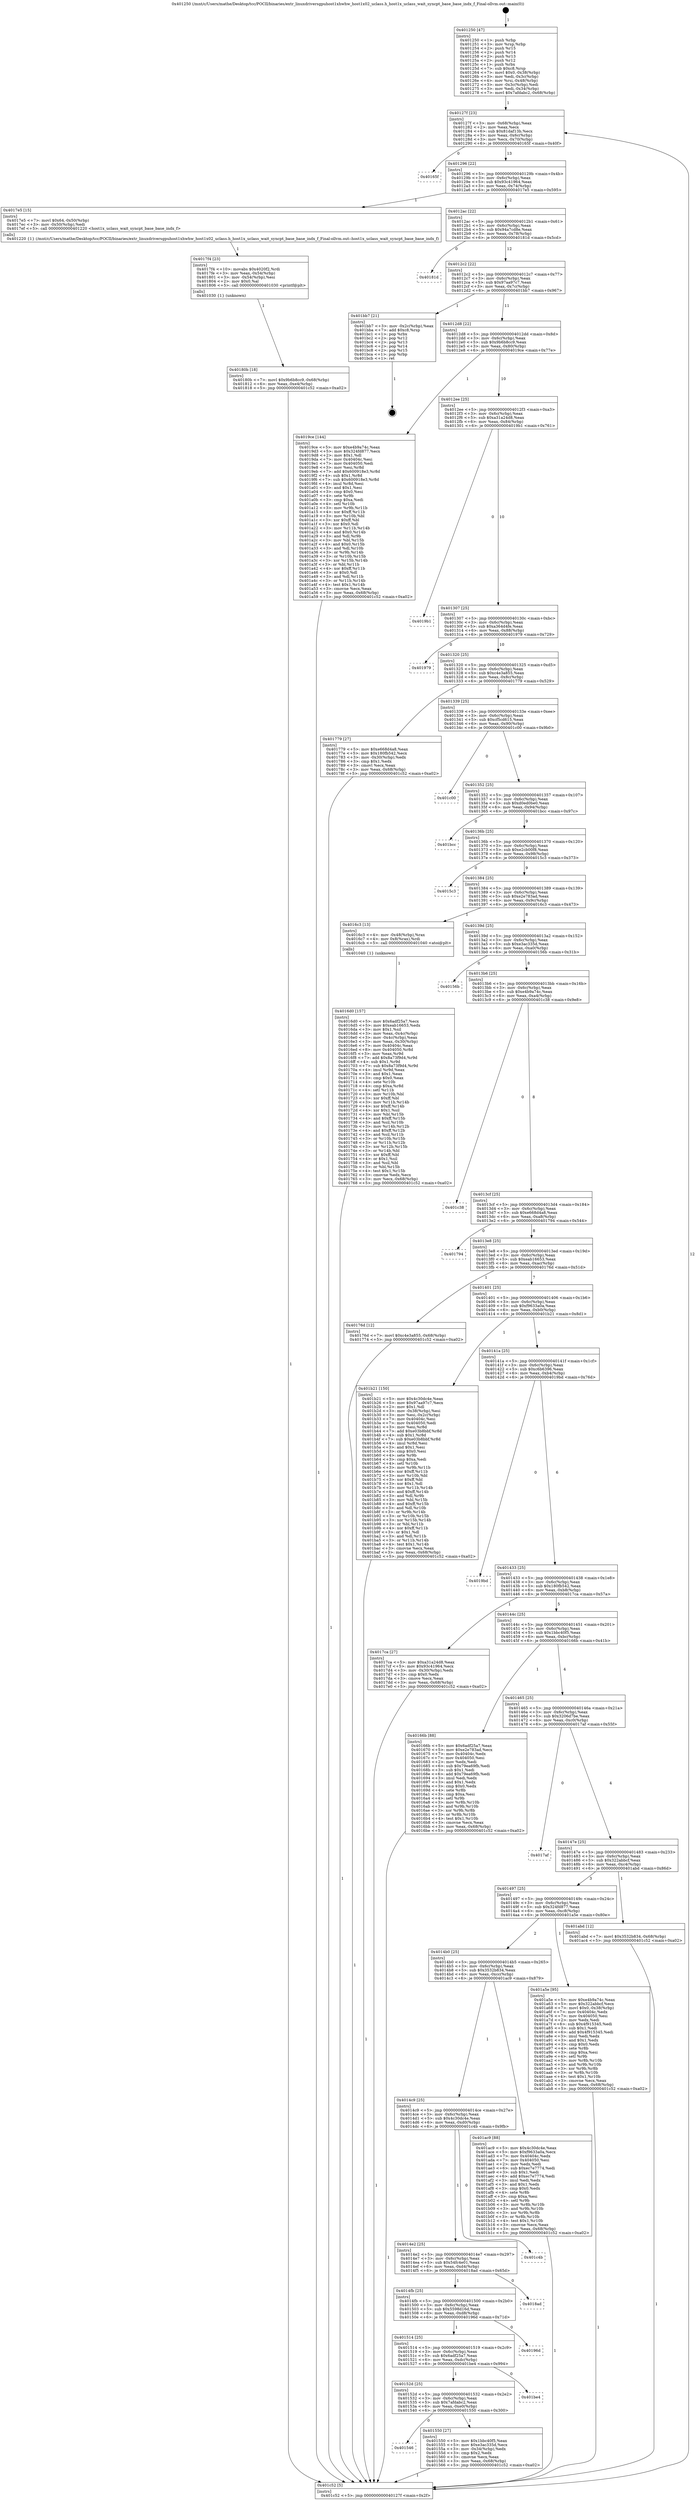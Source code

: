 digraph "0x401250" {
  label = "0x401250 (/mnt/c/Users/mathe/Desktop/tcc/POCII/binaries/extr_linuxdriversgpuhost1xhwhw_host1x02_uclass.h_host1x_uclass_wait_syncpt_base_base_indx_f_Final-ollvm.out::main(0))"
  labelloc = "t"
  node[shape=record]

  Entry [label="",width=0.3,height=0.3,shape=circle,fillcolor=black,style=filled]
  "0x40127f" [label="{
     0x40127f [23]\l
     | [instrs]\l
     &nbsp;&nbsp;0x40127f \<+3\>: mov -0x68(%rbp),%eax\l
     &nbsp;&nbsp;0x401282 \<+2\>: mov %eax,%ecx\l
     &nbsp;&nbsp;0x401284 \<+6\>: sub $0x81daf13b,%ecx\l
     &nbsp;&nbsp;0x40128a \<+3\>: mov %eax,-0x6c(%rbp)\l
     &nbsp;&nbsp;0x40128d \<+3\>: mov %ecx,-0x70(%rbp)\l
     &nbsp;&nbsp;0x401290 \<+6\>: je 000000000040165f \<main+0x40f\>\l
  }"]
  "0x40165f" [label="{
     0x40165f\l
  }", style=dashed]
  "0x401296" [label="{
     0x401296 [22]\l
     | [instrs]\l
     &nbsp;&nbsp;0x401296 \<+5\>: jmp 000000000040129b \<main+0x4b\>\l
     &nbsp;&nbsp;0x40129b \<+3\>: mov -0x6c(%rbp),%eax\l
     &nbsp;&nbsp;0x40129e \<+5\>: sub $0x93c41964,%eax\l
     &nbsp;&nbsp;0x4012a3 \<+3\>: mov %eax,-0x74(%rbp)\l
     &nbsp;&nbsp;0x4012a6 \<+6\>: je 00000000004017e5 \<main+0x595\>\l
  }"]
  Exit [label="",width=0.3,height=0.3,shape=circle,fillcolor=black,style=filled,peripheries=2]
  "0x4017e5" [label="{
     0x4017e5 [15]\l
     | [instrs]\l
     &nbsp;&nbsp;0x4017e5 \<+7\>: movl $0x64,-0x50(%rbp)\l
     &nbsp;&nbsp;0x4017ec \<+3\>: mov -0x50(%rbp),%edi\l
     &nbsp;&nbsp;0x4017ef \<+5\>: call 0000000000401220 \<host1x_uclass_wait_syncpt_base_base_indx_f\>\l
     | [calls]\l
     &nbsp;&nbsp;0x401220 \{1\} (/mnt/c/Users/mathe/Desktop/tcc/POCII/binaries/extr_linuxdriversgpuhost1xhwhw_host1x02_uclass.h_host1x_uclass_wait_syncpt_base_base_indx_f_Final-ollvm.out::host1x_uclass_wait_syncpt_base_base_indx_f)\l
  }"]
  "0x4012ac" [label="{
     0x4012ac [22]\l
     | [instrs]\l
     &nbsp;&nbsp;0x4012ac \<+5\>: jmp 00000000004012b1 \<main+0x61\>\l
     &nbsp;&nbsp;0x4012b1 \<+3\>: mov -0x6c(%rbp),%eax\l
     &nbsp;&nbsp;0x4012b4 \<+5\>: sub $0x94a7cd8e,%eax\l
     &nbsp;&nbsp;0x4012b9 \<+3\>: mov %eax,-0x78(%rbp)\l
     &nbsp;&nbsp;0x4012bc \<+6\>: je 000000000040181d \<main+0x5cd\>\l
  }"]
  "0x40180b" [label="{
     0x40180b [18]\l
     | [instrs]\l
     &nbsp;&nbsp;0x40180b \<+7\>: movl $0x9b6b8cc9,-0x68(%rbp)\l
     &nbsp;&nbsp;0x401812 \<+6\>: mov %eax,-0xe4(%rbp)\l
     &nbsp;&nbsp;0x401818 \<+5\>: jmp 0000000000401c52 \<main+0xa02\>\l
  }"]
  "0x40181d" [label="{
     0x40181d\l
  }", style=dashed]
  "0x4012c2" [label="{
     0x4012c2 [22]\l
     | [instrs]\l
     &nbsp;&nbsp;0x4012c2 \<+5\>: jmp 00000000004012c7 \<main+0x77\>\l
     &nbsp;&nbsp;0x4012c7 \<+3\>: mov -0x6c(%rbp),%eax\l
     &nbsp;&nbsp;0x4012ca \<+5\>: sub $0x97aa97c7,%eax\l
     &nbsp;&nbsp;0x4012cf \<+3\>: mov %eax,-0x7c(%rbp)\l
     &nbsp;&nbsp;0x4012d2 \<+6\>: je 0000000000401bb7 \<main+0x967\>\l
  }"]
  "0x4017f4" [label="{
     0x4017f4 [23]\l
     | [instrs]\l
     &nbsp;&nbsp;0x4017f4 \<+10\>: movabs $0x4020f2,%rdi\l
     &nbsp;&nbsp;0x4017fe \<+3\>: mov %eax,-0x54(%rbp)\l
     &nbsp;&nbsp;0x401801 \<+3\>: mov -0x54(%rbp),%esi\l
     &nbsp;&nbsp;0x401804 \<+2\>: mov $0x0,%al\l
     &nbsp;&nbsp;0x401806 \<+5\>: call 0000000000401030 \<printf@plt\>\l
     | [calls]\l
     &nbsp;&nbsp;0x401030 \{1\} (unknown)\l
  }"]
  "0x401bb7" [label="{
     0x401bb7 [21]\l
     | [instrs]\l
     &nbsp;&nbsp;0x401bb7 \<+3\>: mov -0x2c(%rbp),%eax\l
     &nbsp;&nbsp;0x401bba \<+7\>: add $0xc8,%rsp\l
     &nbsp;&nbsp;0x401bc1 \<+1\>: pop %rbx\l
     &nbsp;&nbsp;0x401bc2 \<+2\>: pop %r12\l
     &nbsp;&nbsp;0x401bc4 \<+2\>: pop %r13\l
     &nbsp;&nbsp;0x401bc6 \<+2\>: pop %r14\l
     &nbsp;&nbsp;0x401bc8 \<+2\>: pop %r15\l
     &nbsp;&nbsp;0x401bca \<+1\>: pop %rbp\l
     &nbsp;&nbsp;0x401bcb \<+1\>: ret\l
  }"]
  "0x4012d8" [label="{
     0x4012d8 [22]\l
     | [instrs]\l
     &nbsp;&nbsp;0x4012d8 \<+5\>: jmp 00000000004012dd \<main+0x8d\>\l
     &nbsp;&nbsp;0x4012dd \<+3\>: mov -0x6c(%rbp),%eax\l
     &nbsp;&nbsp;0x4012e0 \<+5\>: sub $0x9b6b8cc9,%eax\l
     &nbsp;&nbsp;0x4012e5 \<+3\>: mov %eax,-0x80(%rbp)\l
     &nbsp;&nbsp;0x4012e8 \<+6\>: je 00000000004019ce \<main+0x77e\>\l
  }"]
  "0x4016d0" [label="{
     0x4016d0 [157]\l
     | [instrs]\l
     &nbsp;&nbsp;0x4016d0 \<+5\>: mov $0x6adf25a7,%ecx\l
     &nbsp;&nbsp;0x4016d5 \<+5\>: mov $0xeab16653,%edx\l
     &nbsp;&nbsp;0x4016da \<+3\>: mov $0x1,%sil\l
     &nbsp;&nbsp;0x4016dd \<+3\>: mov %eax,-0x4c(%rbp)\l
     &nbsp;&nbsp;0x4016e0 \<+3\>: mov -0x4c(%rbp),%eax\l
     &nbsp;&nbsp;0x4016e3 \<+3\>: mov %eax,-0x30(%rbp)\l
     &nbsp;&nbsp;0x4016e6 \<+7\>: mov 0x40404c,%eax\l
     &nbsp;&nbsp;0x4016ed \<+8\>: mov 0x404050,%r8d\l
     &nbsp;&nbsp;0x4016f5 \<+3\>: mov %eax,%r9d\l
     &nbsp;&nbsp;0x4016f8 \<+7\>: add $0x8a73f9d4,%r9d\l
     &nbsp;&nbsp;0x4016ff \<+4\>: sub $0x1,%r9d\l
     &nbsp;&nbsp;0x401703 \<+7\>: sub $0x8a73f9d4,%r9d\l
     &nbsp;&nbsp;0x40170a \<+4\>: imul %r9d,%eax\l
     &nbsp;&nbsp;0x40170e \<+3\>: and $0x1,%eax\l
     &nbsp;&nbsp;0x401711 \<+3\>: cmp $0x0,%eax\l
     &nbsp;&nbsp;0x401714 \<+4\>: sete %r10b\l
     &nbsp;&nbsp;0x401718 \<+4\>: cmp $0xa,%r8d\l
     &nbsp;&nbsp;0x40171c \<+4\>: setl %r11b\l
     &nbsp;&nbsp;0x401720 \<+3\>: mov %r10b,%bl\l
     &nbsp;&nbsp;0x401723 \<+3\>: xor $0xff,%bl\l
     &nbsp;&nbsp;0x401726 \<+3\>: mov %r11b,%r14b\l
     &nbsp;&nbsp;0x401729 \<+4\>: xor $0xff,%r14b\l
     &nbsp;&nbsp;0x40172d \<+4\>: xor $0x1,%sil\l
     &nbsp;&nbsp;0x401731 \<+3\>: mov %bl,%r15b\l
     &nbsp;&nbsp;0x401734 \<+4\>: and $0xff,%r15b\l
     &nbsp;&nbsp;0x401738 \<+3\>: and %sil,%r10b\l
     &nbsp;&nbsp;0x40173b \<+3\>: mov %r14b,%r12b\l
     &nbsp;&nbsp;0x40173e \<+4\>: and $0xff,%r12b\l
     &nbsp;&nbsp;0x401742 \<+3\>: and %sil,%r11b\l
     &nbsp;&nbsp;0x401745 \<+3\>: or %r10b,%r15b\l
     &nbsp;&nbsp;0x401748 \<+3\>: or %r11b,%r12b\l
     &nbsp;&nbsp;0x40174b \<+3\>: xor %r12b,%r15b\l
     &nbsp;&nbsp;0x40174e \<+3\>: or %r14b,%bl\l
     &nbsp;&nbsp;0x401751 \<+3\>: xor $0xff,%bl\l
     &nbsp;&nbsp;0x401754 \<+4\>: or $0x1,%sil\l
     &nbsp;&nbsp;0x401758 \<+3\>: and %sil,%bl\l
     &nbsp;&nbsp;0x40175b \<+3\>: or %bl,%r15b\l
     &nbsp;&nbsp;0x40175e \<+4\>: test $0x1,%r15b\l
     &nbsp;&nbsp;0x401762 \<+3\>: cmovne %edx,%ecx\l
     &nbsp;&nbsp;0x401765 \<+3\>: mov %ecx,-0x68(%rbp)\l
     &nbsp;&nbsp;0x401768 \<+5\>: jmp 0000000000401c52 \<main+0xa02\>\l
  }"]
  "0x4019ce" [label="{
     0x4019ce [144]\l
     | [instrs]\l
     &nbsp;&nbsp;0x4019ce \<+5\>: mov $0xe4b9a74c,%eax\l
     &nbsp;&nbsp;0x4019d3 \<+5\>: mov $0x324fd877,%ecx\l
     &nbsp;&nbsp;0x4019d8 \<+2\>: mov $0x1,%dl\l
     &nbsp;&nbsp;0x4019da \<+7\>: mov 0x40404c,%esi\l
     &nbsp;&nbsp;0x4019e1 \<+7\>: mov 0x404050,%edi\l
     &nbsp;&nbsp;0x4019e8 \<+3\>: mov %esi,%r8d\l
     &nbsp;&nbsp;0x4019eb \<+7\>: add $0x600918e3,%r8d\l
     &nbsp;&nbsp;0x4019f2 \<+4\>: sub $0x1,%r8d\l
     &nbsp;&nbsp;0x4019f6 \<+7\>: sub $0x600918e3,%r8d\l
     &nbsp;&nbsp;0x4019fd \<+4\>: imul %r8d,%esi\l
     &nbsp;&nbsp;0x401a01 \<+3\>: and $0x1,%esi\l
     &nbsp;&nbsp;0x401a04 \<+3\>: cmp $0x0,%esi\l
     &nbsp;&nbsp;0x401a07 \<+4\>: sete %r9b\l
     &nbsp;&nbsp;0x401a0b \<+3\>: cmp $0xa,%edi\l
     &nbsp;&nbsp;0x401a0e \<+4\>: setl %r10b\l
     &nbsp;&nbsp;0x401a12 \<+3\>: mov %r9b,%r11b\l
     &nbsp;&nbsp;0x401a15 \<+4\>: xor $0xff,%r11b\l
     &nbsp;&nbsp;0x401a19 \<+3\>: mov %r10b,%bl\l
     &nbsp;&nbsp;0x401a1c \<+3\>: xor $0xff,%bl\l
     &nbsp;&nbsp;0x401a1f \<+3\>: xor $0x0,%dl\l
     &nbsp;&nbsp;0x401a22 \<+3\>: mov %r11b,%r14b\l
     &nbsp;&nbsp;0x401a25 \<+4\>: and $0x0,%r14b\l
     &nbsp;&nbsp;0x401a29 \<+3\>: and %dl,%r9b\l
     &nbsp;&nbsp;0x401a2c \<+3\>: mov %bl,%r15b\l
     &nbsp;&nbsp;0x401a2f \<+4\>: and $0x0,%r15b\l
     &nbsp;&nbsp;0x401a33 \<+3\>: and %dl,%r10b\l
     &nbsp;&nbsp;0x401a36 \<+3\>: or %r9b,%r14b\l
     &nbsp;&nbsp;0x401a39 \<+3\>: or %r10b,%r15b\l
     &nbsp;&nbsp;0x401a3c \<+3\>: xor %r15b,%r14b\l
     &nbsp;&nbsp;0x401a3f \<+3\>: or %bl,%r11b\l
     &nbsp;&nbsp;0x401a42 \<+4\>: xor $0xff,%r11b\l
     &nbsp;&nbsp;0x401a46 \<+3\>: or $0x0,%dl\l
     &nbsp;&nbsp;0x401a49 \<+3\>: and %dl,%r11b\l
     &nbsp;&nbsp;0x401a4c \<+3\>: or %r11b,%r14b\l
     &nbsp;&nbsp;0x401a4f \<+4\>: test $0x1,%r14b\l
     &nbsp;&nbsp;0x401a53 \<+3\>: cmovne %ecx,%eax\l
     &nbsp;&nbsp;0x401a56 \<+3\>: mov %eax,-0x68(%rbp)\l
     &nbsp;&nbsp;0x401a59 \<+5\>: jmp 0000000000401c52 \<main+0xa02\>\l
  }"]
  "0x4012ee" [label="{
     0x4012ee [25]\l
     | [instrs]\l
     &nbsp;&nbsp;0x4012ee \<+5\>: jmp 00000000004012f3 \<main+0xa3\>\l
     &nbsp;&nbsp;0x4012f3 \<+3\>: mov -0x6c(%rbp),%eax\l
     &nbsp;&nbsp;0x4012f6 \<+5\>: sub $0xa31a24d8,%eax\l
     &nbsp;&nbsp;0x4012fb \<+6\>: mov %eax,-0x84(%rbp)\l
     &nbsp;&nbsp;0x401301 \<+6\>: je 00000000004019b1 \<main+0x761\>\l
  }"]
  "0x401250" [label="{
     0x401250 [47]\l
     | [instrs]\l
     &nbsp;&nbsp;0x401250 \<+1\>: push %rbp\l
     &nbsp;&nbsp;0x401251 \<+3\>: mov %rsp,%rbp\l
     &nbsp;&nbsp;0x401254 \<+2\>: push %r15\l
     &nbsp;&nbsp;0x401256 \<+2\>: push %r14\l
     &nbsp;&nbsp;0x401258 \<+2\>: push %r13\l
     &nbsp;&nbsp;0x40125a \<+2\>: push %r12\l
     &nbsp;&nbsp;0x40125c \<+1\>: push %rbx\l
     &nbsp;&nbsp;0x40125d \<+7\>: sub $0xc8,%rsp\l
     &nbsp;&nbsp;0x401264 \<+7\>: movl $0x0,-0x38(%rbp)\l
     &nbsp;&nbsp;0x40126b \<+3\>: mov %edi,-0x3c(%rbp)\l
     &nbsp;&nbsp;0x40126e \<+4\>: mov %rsi,-0x48(%rbp)\l
     &nbsp;&nbsp;0x401272 \<+3\>: mov -0x3c(%rbp),%edi\l
     &nbsp;&nbsp;0x401275 \<+3\>: mov %edi,-0x34(%rbp)\l
     &nbsp;&nbsp;0x401278 \<+7\>: movl $0x7afdabc2,-0x68(%rbp)\l
  }"]
  "0x4019b1" [label="{
     0x4019b1\l
  }", style=dashed]
  "0x401307" [label="{
     0x401307 [25]\l
     | [instrs]\l
     &nbsp;&nbsp;0x401307 \<+5\>: jmp 000000000040130c \<main+0xbc\>\l
     &nbsp;&nbsp;0x40130c \<+3\>: mov -0x6c(%rbp),%eax\l
     &nbsp;&nbsp;0x40130f \<+5\>: sub $0xa364d4fe,%eax\l
     &nbsp;&nbsp;0x401314 \<+6\>: mov %eax,-0x88(%rbp)\l
     &nbsp;&nbsp;0x40131a \<+6\>: je 0000000000401979 \<main+0x729\>\l
  }"]
  "0x401c52" [label="{
     0x401c52 [5]\l
     | [instrs]\l
     &nbsp;&nbsp;0x401c52 \<+5\>: jmp 000000000040127f \<main+0x2f\>\l
  }"]
  "0x401979" [label="{
     0x401979\l
  }", style=dashed]
  "0x401320" [label="{
     0x401320 [25]\l
     | [instrs]\l
     &nbsp;&nbsp;0x401320 \<+5\>: jmp 0000000000401325 \<main+0xd5\>\l
     &nbsp;&nbsp;0x401325 \<+3\>: mov -0x6c(%rbp),%eax\l
     &nbsp;&nbsp;0x401328 \<+5\>: sub $0xc4e3a855,%eax\l
     &nbsp;&nbsp;0x40132d \<+6\>: mov %eax,-0x8c(%rbp)\l
     &nbsp;&nbsp;0x401333 \<+6\>: je 0000000000401779 \<main+0x529\>\l
  }"]
  "0x401546" [label="{
     0x401546\l
  }", style=dashed]
  "0x401779" [label="{
     0x401779 [27]\l
     | [instrs]\l
     &nbsp;&nbsp;0x401779 \<+5\>: mov $0xe668d4a8,%eax\l
     &nbsp;&nbsp;0x40177e \<+5\>: mov $0x180fb542,%ecx\l
     &nbsp;&nbsp;0x401783 \<+3\>: mov -0x30(%rbp),%edx\l
     &nbsp;&nbsp;0x401786 \<+3\>: cmp $0x1,%edx\l
     &nbsp;&nbsp;0x401789 \<+3\>: cmovl %ecx,%eax\l
     &nbsp;&nbsp;0x40178c \<+3\>: mov %eax,-0x68(%rbp)\l
     &nbsp;&nbsp;0x40178f \<+5\>: jmp 0000000000401c52 \<main+0xa02\>\l
  }"]
  "0x401339" [label="{
     0x401339 [25]\l
     | [instrs]\l
     &nbsp;&nbsp;0x401339 \<+5\>: jmp 000000000040133e \<main+0xee\>\l
     &nbsp;&nbsp;0x40133e \<+3\>: mov -0x6c(%rbp),%eax\l
     &nbsp;&nbsp;0x401341 \<+5\>: sub $0xcf5cd615,%eax\l
     &nbsp;&nbsp;0x401346 \<+6\>: mov %eax,-0x90(%rbp)\l
     &nbsp;&nbsp;0x40134c \<+6\>: je 0000000000401c00 \<main+0x9b0\>\l
  }"]
  "0x401550" [label="{
     0x401550 [27]\l
     | [instrs]\l
     &nbsp;&nbsp;0x401550 \<+5\>: mov $0x1bbc40f5,%eax\l
     &nbsp;&nbsp;0x401555 \<+5\>: mov $0xe3ac335d,%ecx\l
     &nbsp;&nbsp;0x40155a \<+3\>: mov -0x34(%rbp),%edx\l
     &nbsp;&nbsp;0x40155d \<+3\>: cmp $0x2,%edx\l
     &nbsp;&nbsp;0x401560 \<+3\>: cmovne %ecx,%eax\l
     &nbsp;&nbsp;0x401563 \<+3\>: mov %eax,-0x68(%rbp)\l
     &nbsp;&nbsp;0x401566 \<+5\>: jmp 0000000000401c52 \<main+0xa02\>\l
  }"]
  "0x401c00" [label="{
     0x401c00\l
  }", style=dashed]
  "0x401352" [label="{
     0x401352 [25]\l
     | [instrs]\l
     &nbsp;&nbsp;0x401352 \<+5\>: jmp 0000000000401357 \<main+0x107\>\l
     &nbsp;&nbsp;0x401357 \<+3\>: mov -0x6c(%rbp),%eax\l
     &nbsp;&nbsp;0x40135a \<+5\>: sub $0xd0ed0be0,%eax\l
     &nbsp;&nbsp;0x40135f \<+6\>: mov %eax,-0x94(%rbp)\l
     &nbsp;&nbsp;0x401365 \<+6\>: je 0000000000401bcc \<main+0x97c\>\l
  }"]
  "0x40152d" [label="{
     0x40152d [25]\l
     | [instrs]\l
     &nbsp;&nbsp;0x40152d \<+5\>: jmp 0000000000401532 \<main+0x2e2\>\l
     &nbsp;&nbsp;0x401532 \<+3\>: mov -0x6c(%rbp),%eax\l
     &nbsp;&nbsp;0x401535 \<+5\>: sub $0x7afdabc2,%eax\l
     &nbsp;&nbsp;0x40153a \<+6\>: mov %eax,-0xe0(%rbp)\l
     &nbsp;&nbsp;0x401540 \<+6\>: je 0000000000401550 \<main+0x300\>\l
  }"]
  "0x401bcc" [label="{
     0x401bcc\l
  }", style=dashed]
  "0x40136b" [label="{
     0x40136b [25]\l
     | [instrs]\l
     &nbsp;&nbsp;0x40136b \<+5\>: jmp 0000000000401370 \<main+0x120\>\l
     &nbsp;&nbsp;0x401370 \<+3\>: mov -0x6c(%rbp),%eax\l
     &nbsp;&nbsp;0x401373 \<+5\>: sub $0xe2cb00f8,%eax\l
     &nbsp;&nbsp;0x401378 \<+6\>: mov %eax,-0x98(%rbp)\l
     &nbsp;&nbsp;0x40137e \<+6\>: je 00000000004015c3 \<main+0x373\>\l
  }"]
  "0x401be4" [label="{
     0x401be4\l
  }", style=dashed]
  "0x4015c3" [label="{
     0x4015c3\l
  }", style=dashed]
  "0x401384" [label="{
     0x401384 [25]\l
     | [instrs]\l
     &nbsp;&nbsp;0x401384 \<+5\>: jmp 0000000000401389 \<main+0x139\>\l
     &nbsp;&nbsp;0x401389 \<+3\>: mov -0x6c(%rbp),%eax\l
     &nbsp;&nbsp;0x40138c \<+5\>: sub $0xe2e783ad,%eax\l
     &nbsp;&nbsp;0x401391 \<+6\>: mov %eax,-0x9c(%rbp)\l
     &nbsp;&nbsp;0x401397 \<+6\>: je 00000000004016c3 \<main+0x473\>\l
  }"]
  "0x401514" [label="{
     0x401514 [25]\l
     | [instrs]\l
     &nbsp;&nbsp;0x401514 \<+5\>: jmp 0000000000401519 \<main+0x2c9\>\l
     &nbsp;&nbsp;0x401519 \<+3\>: mov -0x6c(%rbp),%eax\l
     &nbsp;&nbsp;0x40151c \<+5\>: sub $0x6adf25a7,%eax\l
     &nbsp;&nbsp;0x401521 \<+6\>: mov %eax,-0xdc(%rbp)\l
     &nbsp;&nbsp;0x401527 \<+6\>: je 0000000000401be4 \<main+0x994\>\l
  }"]
  "0x4016c3" [label="{
     0x4016c3 [13]\l
     | [instrs]\l
     &nbsp;&nbsp;0x4016c3 \<+4\>: mov -0x48(%rbp),%rax\l
     &nbsp;&nbsp;0x4016c7 \<+4\>: mov 0x8(%rax),%rdi\l
     &nbsp;&nbsp;0x4016cb \<+5\>: call 0000000000401040 \<atoi@plt\>\l
     | [calls]\l
     &nbsp;&nbsp;0x401040 \{1\} (unknown)\l
  }"]
  "0x40139d" [label="{
     0x40139d [25]\l
     | [instrs]\l
     &nbsp;&nbsp;0x40139d \<+5\>: jmp 00000000004013a2 \<main+0x152\>\l
     &nbsp;&nbsp;0x4013a2 \<+3\>: mov -0x6c(%rbp),%eax\l
     &nbsp;&nbsp;0x4013a5 \<+5\>: sub $0xe3ac335d,%eax\l
     &nbsp;&nbsp;0x4013aa \<+6\>: mov %eax,-0xa0(%rbp)\l
     &nbsp;&nbsp;0x4013b0 \<+6\>: je 000000000040156b \<main+0x31b\>\l
  }"]
  "0x40196d" [label="{
     0x40196d\l
  }", style=dashed]
  "0x40156b" [label="{
     0x40156b\l
  }", style=dashed]
  "0x4013b6" [label="{
     0x4013b6 [25]\l
     | [instrs]\l
     &nbsp;&nbsp;0x4013b6 \<+5\>: jmp 00000000004013bb \<main+0x16b\>\l
     &nbsp;&nbsp;0x4013bb \<+3\>: mov -0x6c(%rbp),%eax\l
     &nbsp;&nbsp;0x4013be \<+5\>: sub $0xe4b9a74c,%eax\l
     &nbsp;&nbsp;0x4013c3 \<+6\>: mov %eax,-0xa4(%rbp)\l
     &nbsp;&nbsp;0x4013c9 \<+6\>: je 0000000000401c38 \<main+0x9e8\>\l
  }"]
  "0x4014fb" [label="{
     0x4014fb [25]\l
     | [instrs]\l
     &nbsp;&nbsp;0x4014fb \<+5\>: jmp 0000000000401500 \<main+0x2b0\>\l
     &nbsp;&nbsp;0x401500 \<+3\>: mov -0x6c(%rbp),%eax\l
     &nbsp;&nbsp;0x401503 \<+5\>: sub $0x5598d16d,%eax\l
     &nbsp;&nbsp;0x401508 \<+6\>: mov %eax,-0xd8(%rbp)\l
     &nbsp;&nbsp;0x40150e \<+6\>: je 000000000040196d \<main+0x71d\>\l
  }"]
  "0x401c38" [label="{
     0x401c38\l
  }", style=dashed]
  "0x4013cf" [label="{
     0x4013cf [25]\l
     | [instrs]\l
     &nbsp;&nbsp;0x4013cf \<+5\>: jmp 00000000004013d4 \<main+0x184\>\l
     &nbsp;&nbsp;0x4013d4 \<+3\>: mov -0x6c(%rbp),%eax\l
     &nbsp;&nbsp;0x4013d7 \<+5\>: sub $0xe668d4a8,%eax\l
     &nbsp;&nbsp;0x4013dc \<+6\>: mov %eax,-0xa8(%rbp)\l
     &nbsp;&nbsp;0x4013e2 \<+6\>: je 0000000000401794 \<main+0x544\>\l
  }"]
  "0x4018ad" [label="{
     0x4018ad\l
  }", style=dashed]
  "0x401794" [label="{
     0x401794\l
  }", style=dashed]
  "0x4013e8" [label="{
     0x4013e8 [25]\l
     | [instrs]\l
     &nbsp;&nbsp;0x4013e8 \<+5\>: jmp 00000000004013ed \<main+0x19d\>\l
     &nbsp;&nbsp;0x4013ed \<+3\>: mov -0x6c(%rbp),%eax\l
     &nbsp;&nbsp;0x4013f0 \<+5\>: sub $0xeab16653,%eax\l
     &nbsp;&nbsp;0x4013f5 \<+6\>: mov %eax,-0xac(%rbp)\l
     &nbsp;&nbsp;0x4013fb \<+6\>: je 000000000040176d \<main+0x51d\>\l
  }"]
  "0x4014e2" [label="{
     0x4014e2 [25]\l
     | [instrs]\l
     &nbsp;&nbsp;0x4014e2 \<+5\>: jmp 00000000004014e7 \<main+0x297\>\l
     &nbsp;&nbsp;0x4014e7 \<+3\>: mov -0x6c(%rbp),%eax\l
     &nbsp;&nbsp;0x4014ea \<+5\>: sub $0x54fc4e01,%eax\l
     &nbsp;&nbsp;0x4014ef \<+6\>: mov %eax,-0xd4(%rbp)\l
     &nbsp;&nbsp;0x4014f5 \<+6\>: je 00000000004018ad \<main+0x65d\>\l
  }"]
  "0x40176d" [label="{
     0x40176d [12]\l
     | [instrs]\l
     &nbsp;&nbsp;0x40176d \<+7\>: movl $0xc4e3a855,-0x68(%rbp)\l
     &nbsp;&nbsp;0x401774 \<+5\>: jmp 0000000000401c52 \<main+0xa02\>\l
  }"]
  "0x401401" [label="{
     0x401401 [25]\l
     | [instrs]\l
     &nbsp;&nbsp;0x401401 \<+5\>: jmp 0000000000401406 \<main+0x1b6\>\l
     &nbsp;&nbsp;0x401406 \<+3\>: mov -0x6c(%rbp),%eax\l
     &nbsp;&nbsp;0x401409 \<+5\>: sub $0xf9633a0a,%eax\l
     &nbsp;&nbsp;0x40140e \<+6\>: mov %eax,-0xb0(%rbp)\l
     &nbsp;&nbsp;0x401414 \<+6\>: je 0000000000401b21 \<main+0x8d1\>\l
  }"]
  "0x401c4b" [label="{
     0x401c4b\l
  }", style=dashed]
  "0x401b21" [label="{
     0x401b21 [150]\l
     | [instrs]\l
     &nbsp;&nbsp;0x401b21 \<+5\>: mov $0x4c30dc4e,%eax\l
     &nbsp;&nbsp;0x401b26 \<+5\>: mov $0x97aa97c7,%ecx\l
     &nbsp;&nbsp;0x401b2b \<+2\>: mov $0x1,%dl\l
     &nbsp;&nbsp;0x401b2d \<+3\>: mov -0x38(%rbp),%esi\l
     &nbsp;&nbsp;0x401b30 \<+3\>: mov %esi,-0x2c(%rbp)\l
     &nbsp;&nbsp;0x401b33 \<+7\>: mov 0x40404c,%esi\l
     &nbsp;&nbsp;0x401b3a \<+7\>: mov 0x404050,%edi\l
     &nbsp;&nbsp;0x401b41 \<+3\>: mov %esi,%r8d\l
     &nbsp;&nbsp;0x401b44 \<+7\>: add $0xe03b8bbf,%r8d\l
     &nbsp;&nbsp;0x401b4b \<+4\>: sub $0x1,%r8d\l
     &nbsp;&nbsp;0x401b4f \<+7\>: sub $0xe03b8bbf,%r8d\l
     &nbsp;&nbsp;0x401b56 \<+4\>: imul %r8d,%esi\l
     &nbsp;&nbsp;0x401b5a \<+3\>: and $0x1,%esi\l
     &nbsp;&nbsp;0x401b5d \<+3\>: cmp $0x0,%esi\l
     &nbsp;&nbsp;0x401b60 \<+4\>: sete %r9b\l
     &nbsp;&nbsp;0x401b64 \<+3\>: cmp $0xa,%edi\l
     &nbsp;&nbsp;0x401b67 \<+4\>: setl %r10b\l
     &nbsp;&nbsp;0x401b6b \<+3\>: mov %r9b,%r11b\l
     &nbsp;&nbsp;0x401b6e \<+4\>: xor $0xff,%r11b\l
     &nbsp;&nbsp;0x401b72 \<+3\>: mov %r10b,%bl\l
     &nbsp;&nbsp;0x401b75 \<+3\>: xor $0xff,%bl\l
     &nbsp;&nbsp;0x401b78 \<+3\>: xor $0x1,%dl\l
     &nbsp;&nbsp;0x401b7b \<+3\>: mov %r11b,%r14b\l
     &nbsp;&nbsp;0x401b7e \<+4\>: and $0xff,%r14b\l
     &nbsp;&nbsp;0x401b82 \<+3\>: and %dl,%r9b\l
     &nbsp;&nbsp;0x401b85 \<+3\>: mov %bl,%r15b\l
     &nbsp;&nbsp;0x401b88 \<+4\>: and $0xff,%r15b\l
     &nbsp;&nbsp;0x401b8c \<+3\>: and %dl,%r10b\l
     &nbsp;&nbsp;0x401b8f \<+3\>: or %r9b,%r14b\l
     &nbsp;&nbsp;0x401b92 \<+3\>: or %r10b,%r15b\l
     &nbsp;&nbsp;0x401b95 \<+3\>: xor %r15b,%r14b\l
     &nbsp;&nbsp;0x401b98 \<+3\>: or %bl,%r11b\l
     &nbsp;&nbsp;0x401b9b \<+4\>: xor $0xff,%r11b\l
     &nbsp;&nbsp;0x401b9f \<+3\>: or $0x1,%dl\l
     &nbsp;&nbsp;0x401ba2 \<+3\>: and %dl,%r11b\l
     &nbsp;&nbsp;0x401ba5 \<+3\>: or %r11b,%r14b\l
     &nbsp;&nbsp;0x401ba8 \<+4\>: test $0x1,%r14b\l
     &nbsp;&nbsp;0x401bac \<+3\>: cmovne %ecx,%eax\l
     &nbsp;&nbsp;0x401baf \<+3\>: mov %eax,-0x68(%rbp)\l
     &nbsp;&nbsp;0x401bb2 \<+5\>: jmp 0000000000401c52 \<main+0xa02\>\l
  }"]
  "0x40141a" [label="{
     0x40141a [25]\l
     | [instrs]\l
     &nbsp;&nbsp;0x40141a \<+5\>: jmp 000000000040141f \<main+0x1cf\>\l
     &nbsp;&nbsp;0x40141f \<+3\>: mov -0x6c(%rbp),%eax\l
     &nbsp;&nbsp;0x401422 \<+5\>: sub $0xc6b6396,%eax\l
     &nbsp;&nbsp;0x401427 \<+6\>: mov %eax,-0xb4(%rbp)\l
     &nbsp;&nbsp;0x40142d \<+6\>: je 00000000004019bd \<main+0x76d\>\l
  }"]
  "0x4014c9" [label="{
     0x4014c9 [25]\l
     | [instrs]\l
     &nbsp;&nbsp;0x4014c9 \<+5\>: jmp 00000000004014ce \<main+0x27e\>\l
     &nbsp;&nbsp;0x4014ce \<+3\>: mov -0x6c(%rbp),%eax\l
     &nbsp;&nbsp;0x4014d1 \<+5\>: sub $0x4c30dc4e,%eax\l
     &nbsp;&nbsp;0x4014d6 \<+6\>: mov %eax,-0xd0(%rbp)\l
     &nbsp;&nbsp;0x4014dc \<+6\>: je 0000000000401c4b \<main+0x9fb\>\l
  }"]
  "0x4019bd" [label="{
     0x4019bd\l
  }", style=dashed]
  "0x401433" [label="{
     0x401433 [25]\l
     | [instrs]\l
     &nbsp;&nbsp;0x401433 \<+5\>: jmp 0000000000401438 \<main+0x1e8\>\l
     &nbsp;&nbsp;0x401438 \<+3\>: mov -0x6c(%rbp),%eax\l
     &nbsp;&nbsp;0x40143b \<+5\>: sub $0x180fb542,%eax\l
     &nbsp;&nbsp;0x401440 \<+6\>: mov %eax,-0xb8(%rbp)\l
     &nbsp;&nbsp;0x401446 \<+6\>: je 00000000004017ca \<main+0x57a\>\l
  }"]
  "0x401ac9" [label="{
     0x401ac9 [88]\l
     | [instrs]\l
     &nbsp;&nbsp;0x401ac9 \<+5\>: mov $0x4c30dc4e,%eax\l
     &nbsp;&nbsp;0x401ace \<+5\>: mov $0xf9633a0a,%ecx\l
     &nbsp;&nbsp;0x401ad3 \<+7\>: mov 0x40404c,%edx\l
     &nbsp;&nbsp;0x401ada \<+7\>: mov 0x404050,%esi\l
     &nbsp;&nbsp;0x401ae1 \<+2\>: mov %edx,%edi\l
     &nbsp;&nbsp;0x401ae3 \<+6\>: sub $0xec7e7774,%edi\l
     &nbsp;&nbsp;0x401ae9 \<+3\>: sub $0x1,%edi\l
     &nbsp;&nbsp;0x401aec \<+6\>: add $0xec7e7774,%edi\l
     &nbsp;&nbsp;0x401af2 \<+3\>: imul %edi,%edx\l
     &nbsp;&nbsp;0x401af5 \<+3\>: and $0x1,%edx\l
     &nbsp;&nbsp;0x401af8 \<+3\>: cmp $0x0,%edx\l
     &nbsp;&nbsp;0x401afb \<+4\>: sete %r8b\l
     &nbsp;&nbsp;0x401aff \<+3\>: cmp $0xa,%esi\l
     &nbsp;&nbsp;0x401b02 \<+4\>: setl %r9b\l
     &nbsp;&nbsp;0x401b06 \<+3\>: mov %r8b,%r10b\l
     &nbsp;&nbsp;0x401b09 \<+3\>: and %r9b,%r10b\l
     &nbsp;&nbsp;0x401b0c \<+3\>: xor %r9b,%r8b\l
     &nbsp;&nbsp;0x401b0f \<+3\>: or %r8b,%r10b\l
     &nbsp;&nbsp;0x401b12 \<+4\>: test $0x1,%r10b\l
     &nbsp;&nbsp;0x401b16 \<+3\>: cmovne %ecx,%eax\l
     &nbsp;&nbsp;0x401b19 \<+3\>: mov %eax,-0x68(%rbp)\l
     &nbsp;&nbsp;0x401b1c \<+5\>: jmp 0000000000401c52 \<main+0xa02\>\l
  }"]
  "0x4017ca" [label="{
     0x4017ca [27]\l
     | [instrs]\l
     &nbsp;&nbsp;0x4017ca \<+5\>: mov $0xa31a24d8,%eax\l
     &nbsp;&nbsp;0x4017cf \<+5\>: mov $0x93c41964,%ecx\l
     &nbsp;&nbsp;0x4017d4 \<+3\>: mov -0x30(%rbp),%edx\l
     &nbsp;&nbsp;0x4017d7 \<+3\>: cmp $0x0,%edx\l
     &nbsp;&nbsp;0x4017da \<+3\>: cmove %ecx,%eax\l
     &nbsp;&nbsp;0x4017dd \<+3\>: mov %eax,-0x68(%rbp)\l
     &nbsp;&nbsp;0x4017e0 \<+5\>: jmp 0000000000401c52 \<main+0xa02\>\l
  }"]
  "0x40144c" [label="{
     0x40144c [25]\l
     | [instrs]\l
     &nbsp;&nbsp;0x40144c \<+5\>: jmp 0000000000401451 \<main+0x201\>\l
     &nbsp;&nbsp;0x401451 \<+3\>: mov -0x6c(%rbp),%eax\l
     &nbsp;&nbsp;0x401454 \<+5\>: sub $0x1bbc40f5,%eax\l
     &nbsp;&nbsp;0x401459 \<+6\>: mov %eax,-0xbc(%rbp)\l
     &nbsp;&nbsp;0x40145f \<+6\>: je 000000000040166b \<main+0x41b\>\l
  }"]
  "0x4014b0" [label="{
     0x4014b0 [25]\l
     | [instrs]\l
     &nbsp;&nbsp;0x4014b0 \<+5\>: jmp 00000000004014b5 \<main+0x265\>\l
     &nbsp;&nbsp;0x4014b5 \<+3\>: mov -0x6c(%rbp),%eax\l
     &nbsp;&nbsp;0x4014b8 \<+5\>: sub $0x3532b834,%eax\l
     &nbsp;&nbsp;0x4014bd \<+6\>: mov %eax,-0xcc(%rbp)\l
     &nbsp;&nbsp;0x4014c3 \<+6\>: je 0000000000401ac9 \<main+0x879\>\l
  }"]
  "0x40166b" [label="{
     0x40166b [88]\l
     | [instrs]\l
     &nbsp;&nbsp;0x40166b \<+5\>: mov $0x6adf25a7,%eax\l
     &nbsp;&nbsp;0x401670 \<+5\>: mov $0xe2e783ad,%ecx\l
     &nbsp;&nbsp;0x401675 \<+7\>: mov 0x40404c,%edx\l
     &nbsp;&nbsp;0x40167c \<+7\>: mov 0x404050,%esi\l
     &nbsp;&nbsp;0x401683 \<+2\>: mov %edx,%edi\l
     &nbsp;&nbsp;0x401685 \<+6\>: sub $0x79ea69fb,%edi\l
     &nbsp;&nbsp;0x40168b \<+3\>: sub $0x1,%edi\l
     &nbsp;&nbsp;0x40168e \<+6\>: add $0x79ea69fb,%edi\l
     &nbsp;&nbsp;0x401694 \<+3\>: imul %edi,%edx\l
     &nbsp;&nbsp;0x401697 \<+3\>: and $0x1,%edx\l
     &nbsp;&nbsp;0x40169a \<+3\>: cmp $0x0,%edx\l
     &nbsp;&nbsp;0x40169d \<+4\>: sete %r8b\l
     &nbsp;&nbsp;0x4016a1 \<+3\>: cmp $0xa,%esi\l
     &nbsp;&nbsp;0x4016a4 \<+4\>: setl %r9b\l
     &nbsp;&nbsp;0x4016a8 \<+3\>: mov %r8b,%r10b\l
     &nbsp;&nbsp;0x4016ab \<+3\>: and %r9b,%r10b\l
     &nbsp;&nbsp;0x4016ae \<+3\>: xor %r9b,%r8b\l
     &nbsp;&nbsp;0x4016b1 \<+3\>: or %r8b,%r10b\l
     &nbsp;&nbsp;0x4016b4 \<+4\>: test $0x1,%r10b\l
     &nbsp;&nbsp;0x4016b8 \<+3\>: cmovne %ecx,%eax\l
     &nbsp;&nbsp;0x4016bb \<+3\>: mov %eax,-0x68(%rbp)\l
     &nbsp;&nbsp;0x4016be \<+5\>: jmp 0000000000401c52 \<main+0xa02\>\l
  }"]
  "0x401465" [label="{
     0x401465 [25]\l
     | [instrs]\l
     &nbsp;&nbsp;0x401465 \<+5\>: jmp 000000000040146a \<main+0x21a\>\l
     &nbsp;&nbsp;0x40146a \<+3\>: mov -0x6c(%rbp),%eax\l
     &nbsp;&nbsp;0x40146d \<+5\>: sub $0x3206d7be,%eax\l
     &nbsp;&nbsp;0x401472 \<+6\>: mov %eax,-0xc0(%rbp)\l
     &nbsp;&nbsp;0x401478 \<+6\>: je 00000000004017af \<main+0x55f\>\l
  }"]
  "0x401a5e" [label="{
     0x401a5e [95]\l
     | [instrs]\l
     &nbsp;&nbsp;0x401a5e \<+5\>: mov $0xe4b9a74c,%eax\l
     &nbsp;&nbsp;0x401a63 \<+5\>: mov $0x322abbcf,%ecx\l
     &nbsp;&nbsp;0x401a68 \<+7\>: movl $0x0,-0x38(%rbp)\l
     &nbsp;&nbsp;0x401a6f \<+7\>: mov 0x40404c,%edx\l
     &nbsp;&nbsp;0x401a76 \<+7\>: mov 0x404050,%esi\l
     &nbsp;&nbsp;0x401a7d \<+2\>: mov %edx,%edi\l
     &nbsp;&nbsp;0x401a7f \<+6\>: sub $0x4f915345,%edi\l
     &nbsp;&nbsp;0x401a85 \<+3\>: sub $0x1,%edi\l
     &nbsp;&nbsp;0x401a88 \<+6\>: add $0x4f915345,%edi\l
     &nbsp;&nbsp;0x401a8e \<+3\>: imul %edi,%edx\l
     &nbsp;&nbsp;0x401a91 \<+3\>: and $0x1,%edx\l
     &nbsp;&nbsp;0x401a94 \<+3\>: cmp $0x0,%edx\l
     &nbsp;&nbsp;0x401a97 \<+4\>: sete %r8b\l
     &nbsp;&nbsp;0x401a9b \<+3\>: cmp $0xa,%esi\l
     &nbsp;&nbsp;0x401a9e \<+4\>: setl %r9b\l
     &nbsp;&nbsp;0x401aa2 \<+3\>: mov %r8b,%r10b\l
     &nbsp;&nbsp;0x401aa5 \<+3\>: and %r9b,%r10b\l
     &nbsp;&nbsp;0x401aa8 \<+3\>: xor %r9b,%r8b\l
     &nbsp;&nbsp;0x401aab \<+3\>: or %r8b,%r10b\l
     &nbsp;&nbsp;0x401aae \<+4\>: test $0x1,%r10b\l
     &nbsp;&nbsp;0x401ab2 \<+3\>: cmovne %ecx,%eax\l
     &nbsp;&nbsp;0x401ab5 \<+3\>: mov %eax,-0x68(%rbp)\l
     &nbsp;&nbsp;0x401ab8 \<+5\>: jmp 0000000000401c52 \<main+0xa02\>\l
  }"]
  "0x4017af" [label="{
     0x4017af\l
  }", style=dashed]
  "0x40147e" [label="{
     0x40147e [25]\l
     | [instrs]\l
     &nbsp;&nbsp;0x40147e \<+5\>: jmp 0000000000401483 \<main+0x233\>\l
     &nbsp;&nbsp;0x401483 \<+3\>: mov -0x6c(%rbp),%eax\l
     &nbsp;&nbsp;0x401486 \<+5\>: sub $0x322abbcf,%eax\l
     &nbsp;&nbsp;0x40148b \<+6\>: mov %eax,-0xc4(%rbp)\l
     &nbsp;&nbsp;0x401491 \<+6\>: je 0000000000401abd \<main+0x86d\>\l
  }"]
  "0x401497" [label="{
     0x401497 [25]\l
     | [instrs]\l
     &nbsp;&nbsp;0x401497 \<+5\>: jmp 000000000040149c \<main+0x24c\>\l
     &nbsp;&nbsp;0x40149c \<+3\>: mov -0x6c(%rbp),%eax\l
     &nbsp;&nbsp;0x40149f \<+5\>: sub $0x324fd877,%eax\l
     &nbsp;&nbsp;0x4014a4 \<+6\>: mov %eax,-0xc8(%rbp)\l
     &nbsp;&nbsp;0x4014aa \<+6\>: je 0000000000401a5e \<main+0x80e\>\l
  }"]
  "0x401abd" [label="{
     0x401abd [12]\l
     | [instrs]\l
     &nbsp;&nbsp;0x401abd \<+7\>: movl $0x3532b834,-0x68(%rbp)\l
     &nbsp;&nbsp;0x401ac4 \<+5\>: jmp 0000000000401c52 \<main+0xa02\>\l
  }"]
  Entry -> "0x401250" [label=" 1"]
  "0x40127f" -> "0x40165f" [label=" 0"]
  "0x40127f" -> "0x401296" [label=" 13"]
  "0x401bb7" -> Exit [label=" 1"]
  "0x401296" -> "0x4017e5" [label=" 1"]
  "0x401296" -> "0x4012ac" [label=" 12"]
  "0x401b21" -> "0x401c52" [label=" 1"]
  "0x4012ac" -> "0x40181d" [label=" 0"]
  "0x4012ac" -> "0x4012c2" [label=" 12"]
  "0x401ac9" -> "0x401c52" [label=" 1"]
  "0x4012c2" -> "0x401bb7" [label=" 1"]
  "0x4012c2" -> "0x4012d8" [label=" 11"]
  "0x401abd" -> "0x401c52" [label=" 1"]
  "0x4012d8" -> "0x4019ce" [label=" 1"]
  "0x4012d8" -> "0x4012ee" [label=" 10"]
  "0x401a5e" -> "0x401c52" [label=" 1"]
  "0x4012ee" -> "0x4019b1" [label=" 0"]
  "0x4012ee" -> "0x401307" [label=" 10"]
  "0x4019ce" -> "0x401c52" [label=" 1"]
  "0x401307" -> "0x401979" [label=" 0"]
  "0x401307" -> "0x401320" [label=" 10"]
  "0x40180b" -> "0x401c52" [label=" 1"]
  "0x401320" -> "0x401779" [label=" 1"]
  "0x401320" -> "0x401339" [label=" 9"]
  "0x4017f4" -> "0x40180b" [label=" 1"]
  "0x401339" -> "0x401c00" [label=" 0"]
  "0x401339" -> "0x401352" [label=" 9"]
  "0x4017e5" -> "0x4017f4" [label=" 1"]
  "0x401352" -> "0x401bcc" [label=" 0"]
  "0x401352" -> "0x40136b" [label=" 9"]
  "0x401779" -> "0x401c52" [label=" 1"]
  "0x40136b" -> "0x4015c3" [label=" 0"]
  "0x40136b" -> "0x401384" [label=" 9"]
  "0x40176d" -> "0x401c52" [label=" 1"]
  "0x401384" -> "0x4016c3" [label=" 1"]
  "0x401384" -> "0x40139d" [label=" 8"]
  "0x4016c3" -> "0x4016d0" [label=" 1"]
  "0x40139d" -> "0x40156b" [label=" 0"]
  "0x40139d" -> "0x4013b6" [label=" 8"]
  "0x40166b" -> "0x401c52" [label=" 1"]
  "0x4013b6" -> "0x401c38" [label=" 0"]
  "0x4013b6" -> "0x4013cf" [label=" 8"]
  "0x401250" -> "0x40127f" [label=" 1"]
  "0x4013cf" -> "0x401794" [label=" 0"]
  "0x4013cf" -> "0x4013e8" [label=" 8"]
  "0x401550" -> "0x401c52" [label=" 1"]
  "0x4013e8" -> "0x40176d" [label=" 1"]
  "0x4013e8" -> "0x401401" [label=" 7"]
  "0x40152d" -> "0x401550" [label=" 1"]
  "0x401401" -> "0x401b21" [label=" 1"]
  "0x401401" -> "0x40141a" [label=" 6"]
  "0x4017ca" -> "0x401c52" [label=" 1"]
  "0x40141a" -> "0x4019bd" [label=" 0"]
  "0x40141a" -> "0x401433" [label=" 6"]
  "0x401514" -> "0x401be4" [label=" 0"]
  "0x401433" -> "0x4017ca" [label=" 1"]
  "0x401433" -> "0x40144c" [label=" 5"]
  "0x4016d0" -> "0x401c52" [label=" 1"]
  "0x40144c" -> "0x40166b" [label=" 1"]
  "0x40144c" -> "0x401465" [label=" 4"]
  "0x4014fb" -> "0x40196d" [label=" 0"]
  "0x401465" -> "0x4017af" [label=" 0"]
  "0x401465" -> "0x40147e" [label=" 4"]
  "0x401c52" -> "0x40127f" [label=" 12"]
  "0x40147e" -> "0x401abd" [label=" 1"]
  "0x40147e" -> "0x401497" [label=" 3"]
  "0x4014e2" -> "0x4014fb" [label=" 1"]
  "0x401497" -> "0x401a5e" [label=" 1"]
  "0x401497" -> "0x4014b0" [label=" 2"]
  "0x4014fb" -> "0x401514" [label=" 1"]
  "0x4014b0" -> "0x401ac9" [label=" 1"]
  "0x4014b0" -> "0x4014c9" [label=" 1"]
  "0x401514" -> "0x40152d" [label=" 1"]
  "0x4014c9" -> "0x401c4b" [label=" 0"]
  "0x4014c9" -> "0x4014e2" [label=" 1"]
  "0x40152d" -> "0x401546" [label=" 0"]
  "0x4014e2" -> "0x4018ad" [label=" 0"]
}
